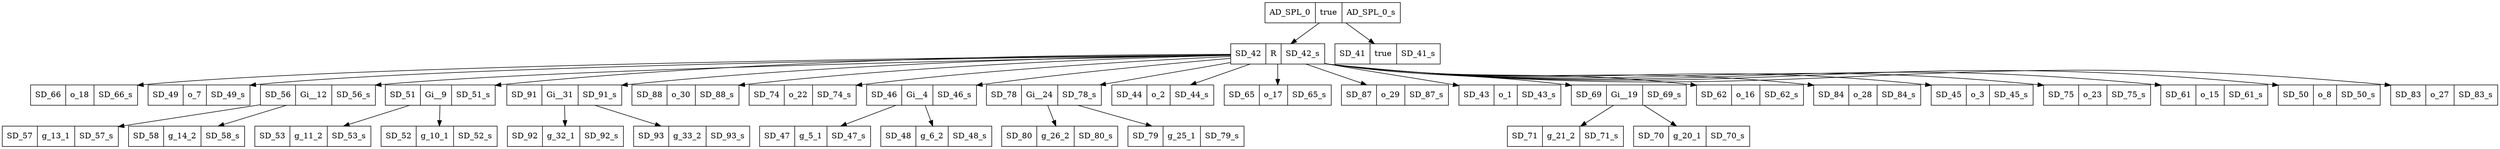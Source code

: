 digraph graphname {
AD_SPL_0[shape=record, label="{{AD_SPL_0|true|AD_SPL_0_s}}"];
SD_42[shape=record, label="{{SD_42|R|SD_42_s}}"];
SD_66[shape=record, label="{{SD_66|o_18|SD_66_s}}"];
SD_49[shape=record, label="{{SD_49|o_7|SD_49_s}}"];
SD_56[shape=record, label="{{SD_56|Gi__12|SD_56_s}}"];
SD_57[shape=record, label="{{SD_57|g_13_1|SD_57_s}}"];
SD_58[shape=record, label="{{SD_58|g_14_2|SD_58_s}}"];
SD_51[shape=record, label="{{SD_51|Gi__9|SD_51_s}}"];
SD_53[shape=record, label="{{SD_53|g_11_2|SD_53_s}}"];
SD_52[shape=record, label="{{SD_52|g_10_1|SD_52_s}}"];
SD_91[shape=record, label="{{SD_91|Gi__31|SD_91_s}}"];
SD_92[shape=record, label="{{SD_92|g_32_1|SD_92_s}}"];
SD_93[shape=record, label="{{SD_93|g_33_2|SD_93_s}}"];
SD_88[shape=record, label="{{SD_88|o_30|SD_88_s}}"];
SD_74[shape=record, label="{{SD_74|o_22|SD_74_s}}"];
SD_46[shape=record, label="{{SD_46|Gi__4|SD_46_s}}"];
SD_47[shape=record, label="{{SD_47|g_5_1|SD_47_s}}"];
SD_48[shape=record, label="{{SD_48|g_6_2|SD_48_s}}"];
SD_78[shape=record, label="{{SD_78|Gi__24|SD_78_s}}"];
SD_80[shape=record, label="{{SD_80|g_26_2|SD_80_s}}"];
SD_79[shape=record, label="{{SD_79|g_25_1|SD_79_s}}"];
SD_44[shape=record, label="{{SD_44|o_2|SD_44_s}}"];
SD_65[shape=record, label="{{SD_65|o_17|SD_65_s}}"];
SD_87[shape=record, label="{{SD_87|o_29|SD_87_s}}"];
SD_43[shape=record, label="{{SD_43|o_1|SD_43_s}}"];
SD_69[shape=record, label="{{SD_69|Gi__19|SD_69_s}}"];
SD_71[shape=record, label="{{SD_71|g_21_2|SD_71_s}}"];
SD_70[shape=record, label="{{SD_70|g_20_1|SD_70_s}}"];
SD_62[shape=record, label="{{SD_62|o_16|SD_62_s}}"];
SD_84[shape=record, label="{{SD_84|o_28|SD_84_s}}"];
SD_45[shape=record, label="{{SD_45|o_3|SD_45_s}}"];
SD_75[shape=record, label="{{SD_75|o_23|SD_75_s}}"];
SD_61[shape=record, label="{{SD_61|o_15|SD_61_s}}"];
SD_50[shape=record, label="{{SD_50|o_8|SD_50_s}}"];
SD_83[shape=record, label="{{SD_83|o_27|SD_83_s}}"];
SD_41[shape=record, label="{{SD_41|true|SD_41_s}}"];
AD_SPL_0 -> SD_42;
SD_42 -> SD_66;
SD_42 -> SD_49;
SD_42 -> SD_56;
SD_56 -> SD_57;
SD_56 -> SD_58;
SD_42 -> SD_51;
SD_51 -> SD_53;
SD_51 -> SD_52;
SD_42 -> SD_91;
SD_91 -> SD_92;
SD_91 -> SD_93;
SD_42 -> SD_88;
SD_42 -> SD_74;
SD_42 -> SD_46;
SD_46 -> SD_47;
SD_46 -> SD_48;
SD_42 -> SD_78;
SD_78 -> SD_80;
SD_78 -> SD_79;
SD_42 -> SD_44;
SD_42 -> SD_65;
SD_42 -> SD_87;
SD_42 -> SD_43;
SD_42 -> SD_69;
SD_69 -> SD_71;
SD_69 -> SD_70;
SD_42 -> SD_62;
SD_42 -> SD_84;
SD_42 -> SD_45;
SD_42 -> SD_75;
SD_42 -> SD_61;
SD_42 -> SD_50;
SD_42 -> SD_83;
AD_SPL_0 -> SD_41;
}